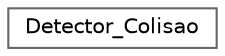 digraph "Gráfico de Hierarquia de Classes"
{
 // LATEX_PDF_SIZE
  bgcolor="transparent";
  edge [fontname=Helvetica,fontsize=10,labelfontname=Helvetica,labelfontsize=10];
  node [fontname=Helvetica,fontsize=10,shape=box,height=0.2,width=0.4];
  rankdir="LR";
  Node0 [id="Node000000",label="Detector_Colisao",height=0.2,width=0.4,color="grey40", fillcolor="white", style="filled",URL="$classDetector__Colisao.html",tooltip=" "];
}
